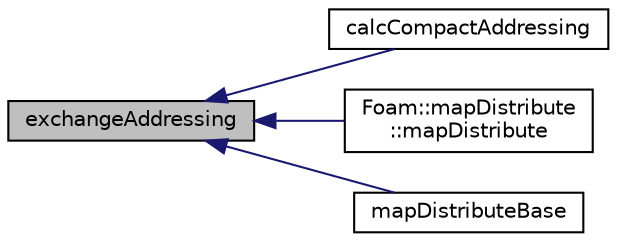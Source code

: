 digraph "exchangeAddressing"
{
  bgcolor="transparent";
  edge [fontname="Helvetica",fontsize="10",labelfontname="Helvetica",labelfontsize="10"];
  node [fontname="Helvetica",fontsize="10",shape=record];
  rankdir="LR";
  Node1 [label="exchangeAddressing",height=0.2,width=0.4,color="black", fillcolor="grey75", style="filled", fontcolor="black"];
  Node1 -> Node2 [dir="back",color="midnightblue",fontsize="10",style="solid",fontname="Helvetica"];
  Node2 [label="calcCompactAddressing",height=0.2,width=0.4,color="black",URL="$a01438.html#a6fd714d19c43cc63dd8cf2fb85eddf5c"];
  Node1 -> Node3 [dir="back",color="midnightblue",fontsize="10",style="solid",fontname="Helvetica"];
  Node3 [label="Foam::mapDistribute\l::mapDistribute",height=0.2,width=0.4,color="black",URL="$a01437.html#a3b5e35a81756ba025b0563bad9c6eec2",tooltip="Construct from list of (possibly remote) untransformed elements. "];
  Node1 -> Node4 [dir="back",color="midnightblue",fontsize="10",style="solid",fontname="Helvetica"];
  Node4 [label="mapDistributeBase",height=0.2,width=0.4,color="black",URL="$a01438.html#a812a6ba414087a97435116e23e188dcb",tooltip="Construct from list of (possibly) remote elements in globalIndex. "];
}
